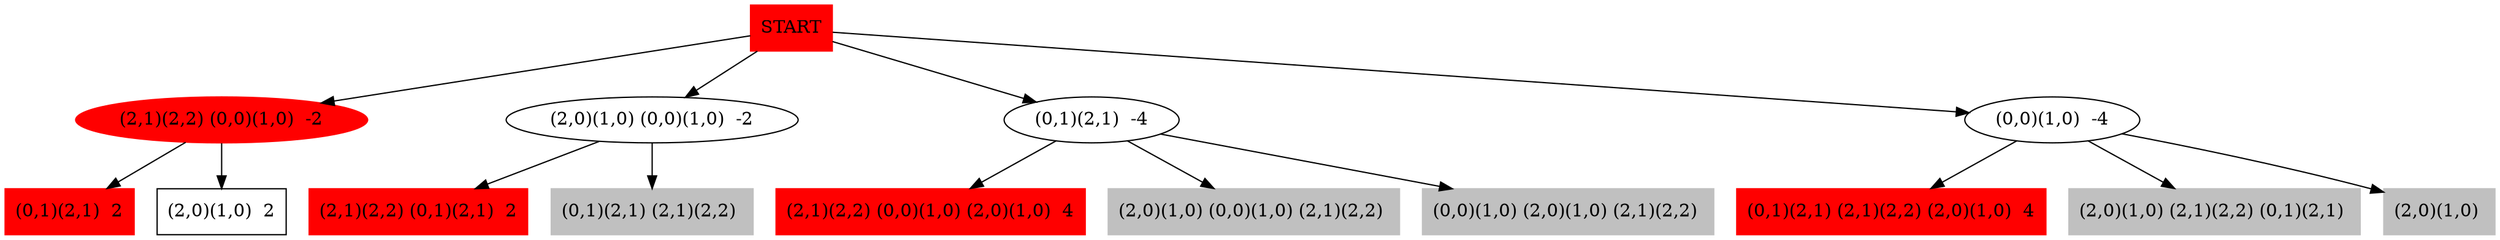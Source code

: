 digraph {
1 -> 2
2 [label = "(0,1)(2,1)  2" , shape = rectangle]
1 -> 3
3 [label = "(2,0)(1,0)  2" , shape = rectangle]
2 [color= red , style = filled ]
1 [label = "(2,1)(2,2) (0,0)(1,0)  2" , shape = ellipse]
4 -> 1
1 [label = "(2,1)(2,2) (0,0)(1,0)  -2" , shape = ellipse]
5 -> 6
6 [label = "(2,1)(2,2) (0,1)(2,1)  2" , shape = rectangle]
5 -> 7
7 [label = "(0,1)(2,1) (2,1)(2,2) " , shape = rectangle, color = grey, style = filled]
6 [color= red , style = filled ]
5 [label = "(2,0)(1,0) (0,0)(1,0)  2" , shape = ellipse]
4 -> 5
5 [label = "(2,0)(1,0) (0,0)(1,0)  -2" , shape = ellipse]
8 -> 9
9 [label = "(2,1)(2,2) (0,0)(1,0) (2,0)(1,0)  4" , shape = rectangle]
8 -> 10
10 [label = "(2,0)(1,0) (0,0)(1,0) (2,1)(2,2) " , shape = rectangle, color = grey, style = filled]
8 -> 11
11 [label = "(0,0)(1,0) (2,0)(1,0) (2,1)(2,2) " , shape = rectangle, color = grey, style = filled]
9 [color= red , style = filled ]
8 [label = "(0,1)(2,1)  4" , shape = ellipse]
4 -> 8
8 [label = "(0,1)(2,1)  -4" , shape = ellipse]
12 -> 13
13 [label = "(0,1)(2,1) (2,1)(2,2) (2,0)(1,0)  4" , shape = rectangle]
12 -> 14
14 [label = "(2,0)(1,0) (2,1)(2,2) (0,1)(2,1) " , shape = rectangle, color = grey, style = filled]
12 -> 15
15 [label = "(2,0)(1,0) " , shape = rectangle, color = grey, style = filled]
13 [color= red , style = filled ]
12 [label = "(0,0)(1,0)  4" , shape = ellipse]
4 -> 12
12 [label = "(0,0)(1,0)  -4" , shape = ellipse]
1 [color= red , style = filled ]
4 [label = "START" shape = rectangle, color = red, style = filled ]
}